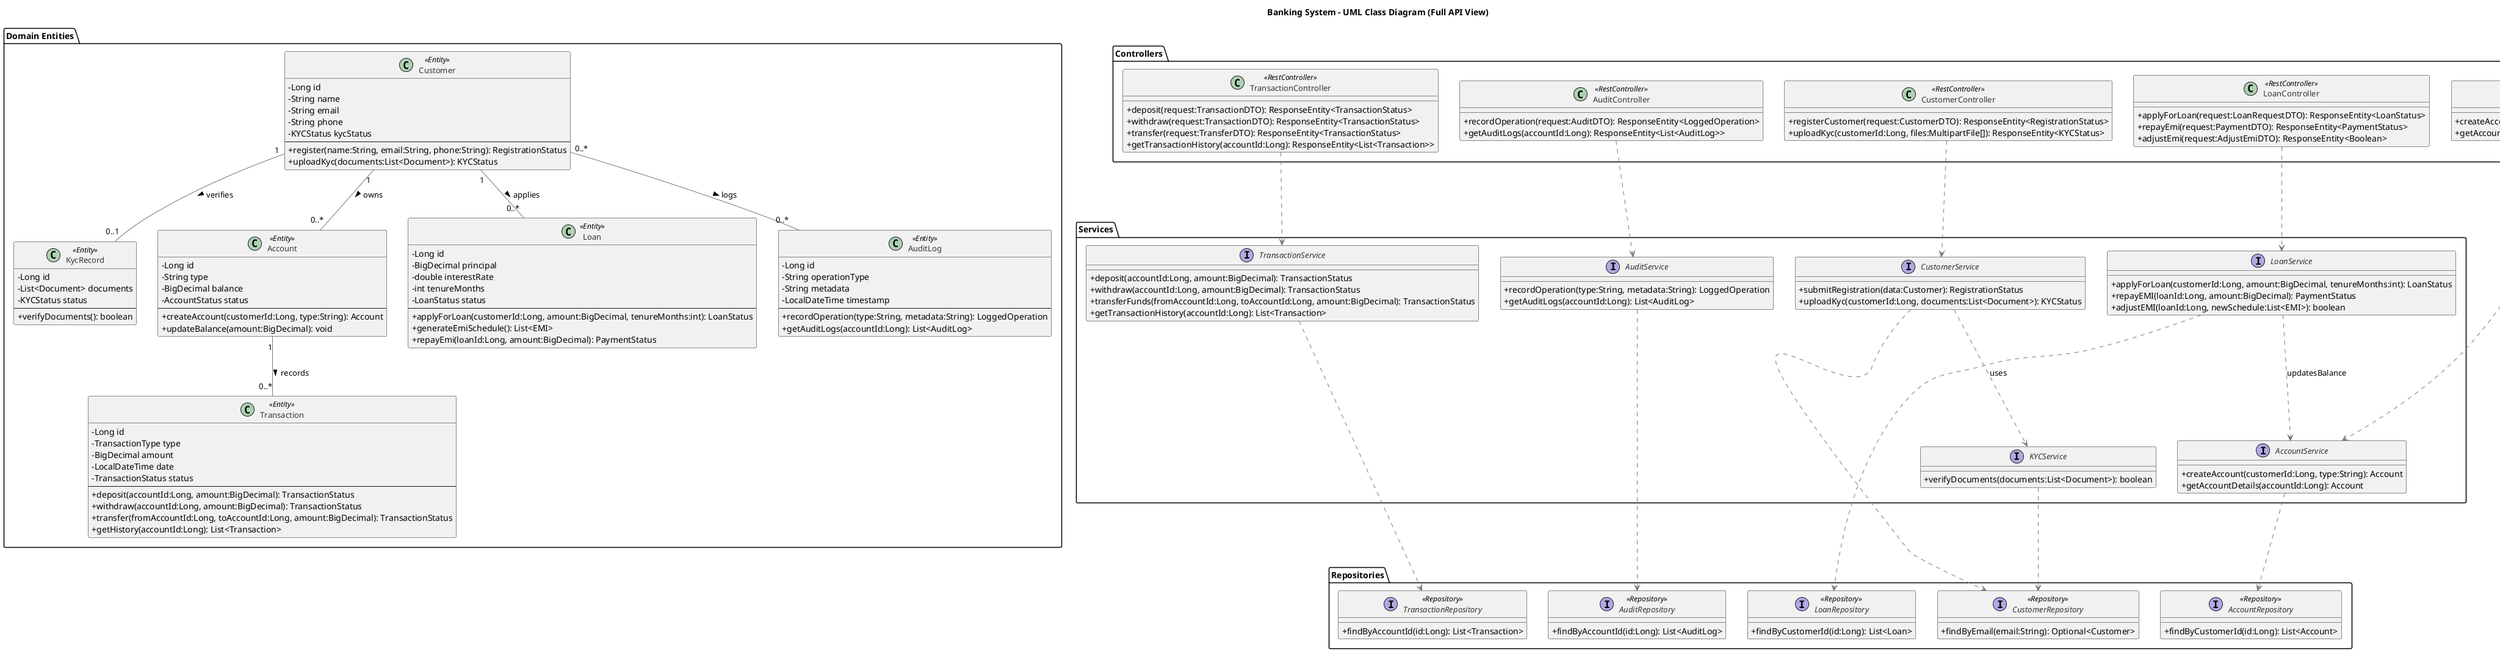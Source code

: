 @startuml
'----------------------------------------
' Banking UML Class Diagram - Detailed (v2)
'----------------------------------------
skinparam classAttributeIconSize 0
skinparam shadowing false
skinparam classFontSize 13
skinparam classFontColor #333
skinparam ArrowColor #777

title Banking System - UML Class Diagram (Full API View)

'=======================[ ENTITIES ]=======================
package "Domain Entities" {
  class Customer <<Entity>> {
    - Long id
    - String name
    - String email
    - String phone
    - KYCStatus kycStatus
    --
    + register(name:String, email:String, phone:String): RegistrationStatus
    + uploadKyc(documents:List<Document>): KYCStatus
  }

  class KycRecord <<Entity>> {
    - Long id
    - List<Document> documents
    - KYCStatus status
    --
    + verifyDocuments(): boolean
  }

  class Account <<Entity>> {
    - Long id
    - String type
    - BigDecimal balance
    - AccountStatus status
    --
    + createAccount(customerId:Long, type:String): Account
    + updateBalance(amount:BigDecimal): void
  }

  class Transaction <<Entity>> {
    - Long id
    - TransactionType type
    - BigDecimal amount
    - LocalDateTime date
    - TransactionStatus status
    --
    + deposit(accountId:Long, amount:BigDecimal): TransactionStatus
    + withdraw(accountId:Long, amount:BigDecimal): TransactionStatus
    + transfer(fromAccountId:Long, toAccountId:Long, amount:BigDecimal): TransactionStatus
    + getHistory(accountId:Long): List<Transaction>
  }

  class Loan <<Entity>> {
    - Long id
    - BigDecimal principal
    - double interestRate
    - int tenureMonths
    - LoanStatus status
    --
    + applyForLoan(customerId:Long, amount:BigDecimal, tenureMonths:int): LoanStatus
    + generateEmiSchedule(): List<EMI>
    + repayEmi(loanId:Long, amount:BigDecimal): PaymentStatus
  }

  class AuditLog <<Entity>> {
    - Long id
    - String operationType
    - String metadata
    - LocalDateTime timestamp
    --
    + recordOperation(type:String, metadata:String): LoggedOperation
    + getAuditLogs(accountId:Long): List<AuditLog>
  }
}

'=======================[ SERVICES ]=======================
package "Services" {
  interface CustomerService {
    + submitRegistration(data:Customer): RegistrationStatus
    + uploadKyc(customerId:Long, documents:List<Document>): KYCStatus
  }

  interface AccountService {
    + createAccount(customerId:Long, type:String): Account
    + getAccountDetails(accountId:Long): Account
  }

  interface TransactionService {
    + deposit(accountId:Long, amount:BigDecimal): TransactionStatus
    + withdraw(accountId:Long, amount:BigDecimal): TransactionStatus
    + transferFunds(fromAccountId:Long, toAccountId:Long, amount:BigDecimal): TransactionStatus
    + getTransactionHistory(accountId:Long): List<Transaction>
  }

  interface LoanService {
    + applyForLoan(customerId:Long, amount:BigDecimal, tenureMonths:int): LoanStatus
    + repayEMI(loanId:Long, amount:BigDecimal): PaymentStatus
    + adjustEMI(loanId:Long, newSchedule:List<EMI>): boolean
  }

  interface KYCService {
    + verifyDocuments(documents:List<Document>): boolean
  }

  interface AuditService {
    + recordOperation(type:String, metadata:String): LoggedOperation
    + getAuditLogs(accountId:Long): List<AuditLog>
  }
}

'=======================[ CONTROLLERS ]=======================
package "Controllers" {
  class CustomerController <<RestController>> {
    + registerCustomer(request:CustomerDTO): ResponseEntity<RegistrationStatus>
    + uploadKyc(customerId:Long, files:MultipartFile[]): ResponseEntity<KYCStatus>
  }

  class AccountController <<RestController>> {
    + createAccount(request:AccountRequestDTO): ResponseEntity<Account>
    + getAccountDetails(id:Long): ResponseEntity<Account>
  }

  class TransactionController <<RestController>> {
    + deposit(request:TransactionDTO): ResponseEntity<TransactionStatus>
    + withdraw(request:TransactionDTO): ResponseEntity<TransactionStatus>
    + transfer(request:TransferDTO): ResponseEntity<TransactionStatus>
    + getTransactionHistory(accountId:Long): ResponseEntity<List<Transaction>>
  }

  class LoanController <<RestController>> {
    + applyForLoan(request:LoanRequestDTO): ResponseEntity<LoanStatus>
    + repayEmi(request:PaymentDTO): ResponseEntity<PaymentStatus>
    + adjustEmi(request:AdjustEmiDTO): ResponseEntity<Boolean>
  }

  class AuditController <<RestController>> {
    + recordOperation(request:AuditDTO): ResponseEntity<LoggedOperation>
    + getAuditLogs(accountId:Long): ResponseEntity<List<AuditLog>>
  }
}

'=======================[ REPOSITORIES ]=======================
package "Repositories" {
  interface CustomerRepository <<Repository>> {
    + findByEmail(email:String): Optional<Customer>
  }

  interface AccountRepository <<Repository>> {
    + findByCustomerId(id:Long): List<Account>
  }

  interface TransactionRepository <<Repository>> {
    + findByAccountId(id:Long): List<Transaction>
  }

  interface LoanRepository <<Repository>> {
    + findByCustomerId(id:Long): List<Loan>
  }

  interface AuditRepository <<Repository>> {
    + findByAccountId(id:Long): List<AuditLog>
  }
}

'=======================[ RELATIONSHIPS ]=======================
Customer "1" -- "0..1" KycRecord : verifies >
Customer "1" -- "0..*" Account : owns >
Account "1" -- "0..*" Transaction : records >
Customer "1" -- "0..*" Loan : applies >
Customer "0..*" -- "0..*" AuditLog : logs >

CustomerController ..> CustomerService
AccountController ..> AccountService
TransactionController ..> TransactionService
LoanController ..> LoanService
AuditController ..> AuditService

CustomerService ..> CustomerRepository
AccountService ..> AccountRepository
TransactionService ..> TransactionRepository
LoanService ..> LoanRepository
KYCService ..> CustomerRepository
AuditService ..> AuditRepository

CustomerService ..> KYCService : uses
LoanService ..> AccountService : updatesBalance

@enduml
